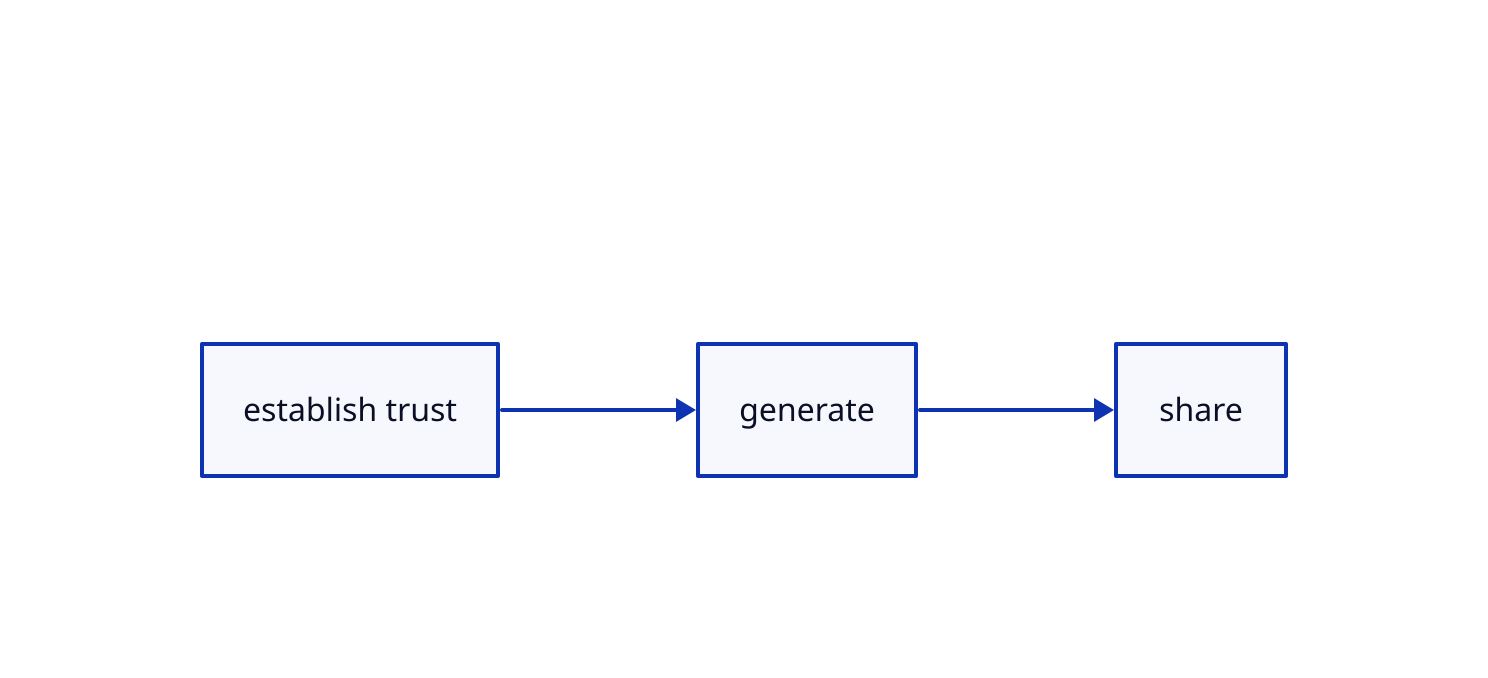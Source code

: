 title: |md
  # Stages of Public Sector S3C (Producers)
| {near: top-center}

direction: right
establish trust -> generate -> share
